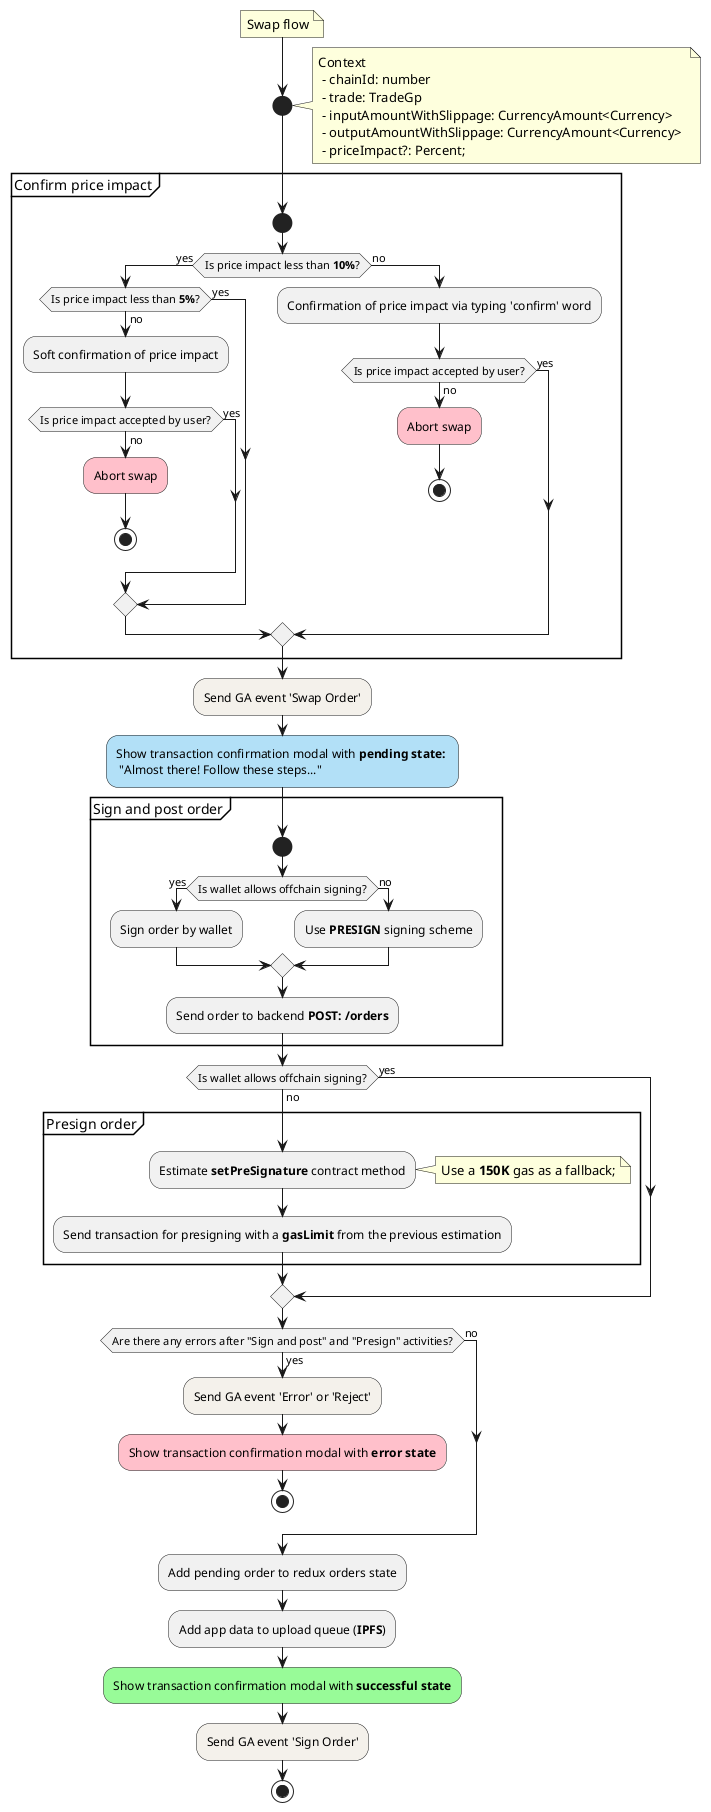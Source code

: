 @startuml
note: Swap flow

start
note right: Context \n - chainId: number \n - trade: TradeGp \n - inputAmountWithSlippage: CurrencyAmount<Currency> \n - outputAmountWithSlippage: CurrencyAmount<Currency> \n - priceImpact?: Percent;
partition "Confirm price impact" {
  start
  if (Is price impact less than **10%**?) then (yes)
    if (Is price impact less than **5%**?) then (yes)
    else (no)
      :Soft confirmation of price impact;
      if (Is price impact accepted by user?) then (yes)
      else (no)
        #pink:Abort swap;
        stop;
      endif;
    endif;
  else (no)
    :Confirmation of price impact via typing 'confirm' word;
      if (Is price impact accepted by user?) then (yes)
      else (no)
        #pink:Abort swap;
        stop;
      endif;
  endif;
}

#f4f1eb:Send GA event 'Swap Order';
#b2e0f7:Show transaction confirmation modal with **pending state:** \n "Almost there! Follow these steps...";
partition "Sign and post order" {
  start
  if (Is wallet allows offchain signing?) then (yes)
    :Sign order by wallet;
  else (no)
    :Use **PRESIGN** signing scheme;
  endif;
  :Send order to backend **POST: /orders**;
}

if (Is wallet allows offchain signing?) then (yes)
else (no)
  partition "Presign order" {
    :Estimate **setPreSignature** contract method;
    note right: Use a **150K** gas as a fallback;
    :Send transaction for presigning with a **gasLimit** from the previous estimation;
  }
endif;
if (Are there any errors after "Sign and post" and "Presign" activities?) then (no)
else (yes)
  #f4f1eb:Send GA event 'Error' or 'Reject';
  #pink:Show transaction confirmation modal with **error state**;
  stop;
endif;
:Add pending order to redux orders state;
:Add app data to upload queue (**IPFS**);
#palegreen:Show transaction confirmation modal with **successful state**;
#f4f1eb:Send GA event 'Sign Order';
stop;

@enduml
